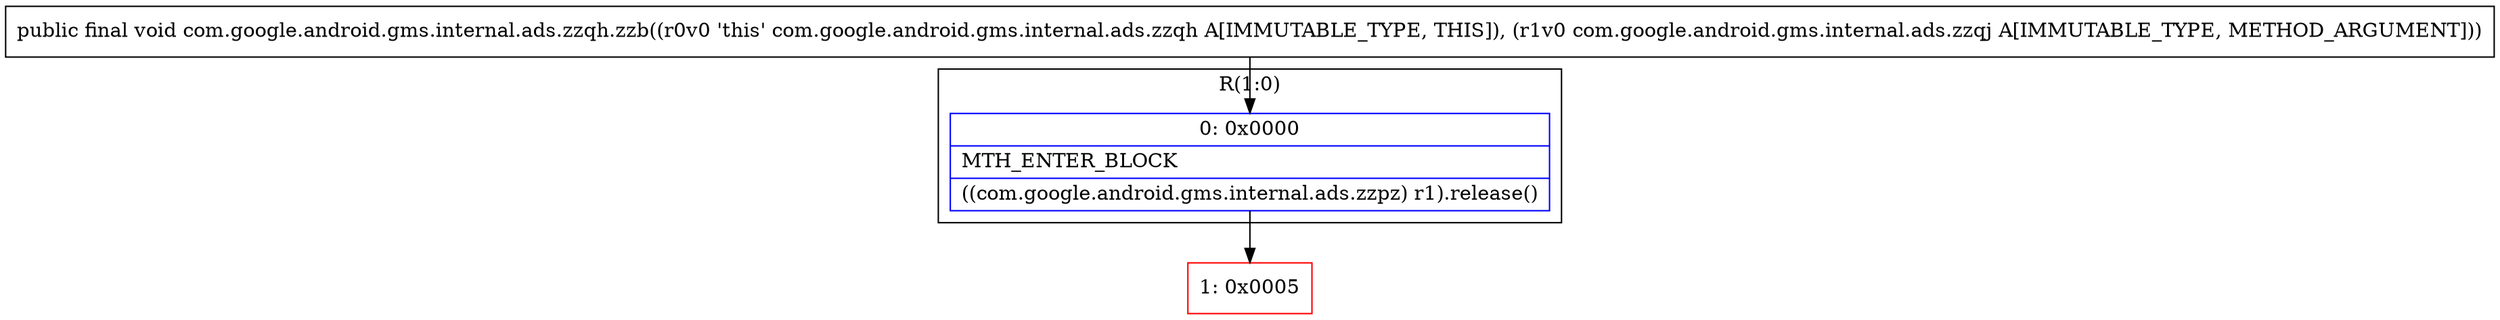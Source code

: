 digraph "CFG forcom.google.android.gms.internal.ads.zzqh.zzb(Lcom\/google\/android\/gms\/internal\/ads\/zzqj;)V" {
subgraph cluster_Region_1039607963 {
label = "R(1:0)";
node [shape=record,color=blue];
Node_0 [shape=record,label="{0\:\ 0x0000|MTH_ENTER_BLOCK\l|((com.google.android.gms.internal.ads.zzpz) r1).release()\l}"];
}
Node_1 [shape=record,color=red,label="{1\:\ 0x0005}"];
MethodNode[shape=record,label="{public final void com.google.android.gms.internal.ads.zzqh.zzb((r0v0 'this' com.google.android.gms.internal.ads.zzqh A[IMMUTABLE_TYPE, THIS]), (r1v0 com.google.android.gms.internal.ads.zzqj A[IMMUTABLE_TYPE, METHOD_ARGUMENT])) }"];
MethodNode -> Node_0;
Node_0 -> Node_1;
}

